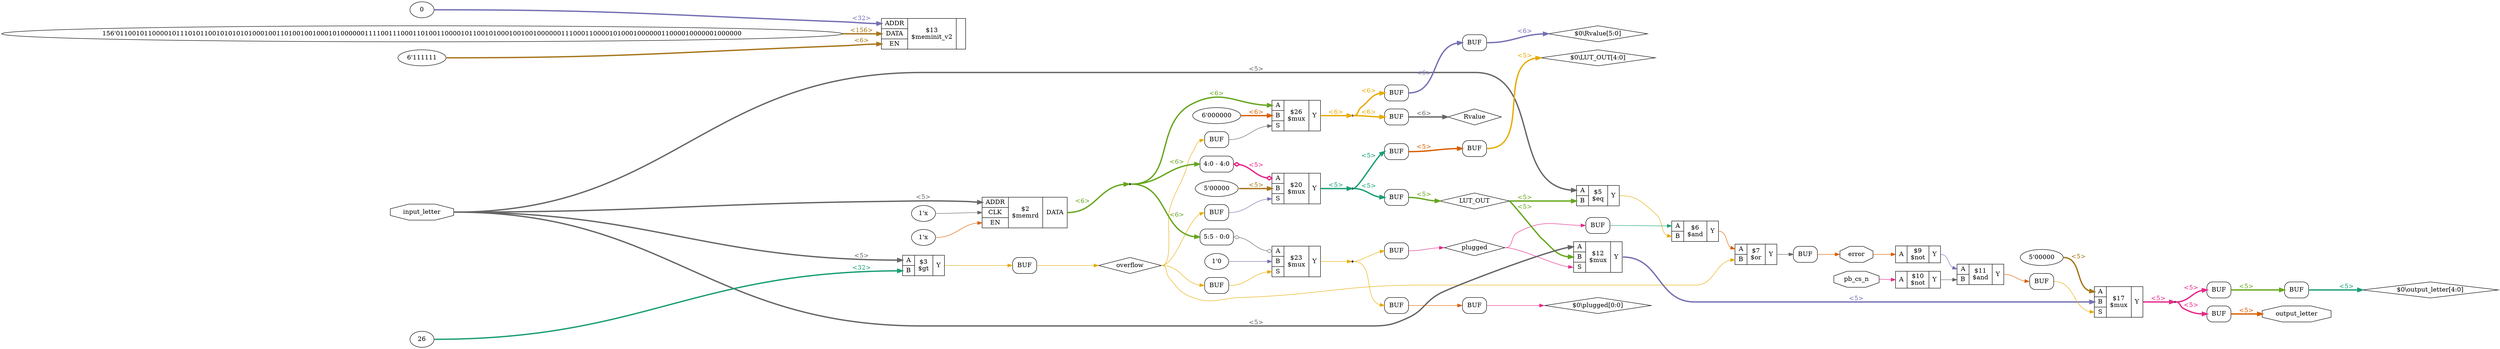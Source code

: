 digraph "plugboard" {
rankdir="LR";
remincross=true;
n27 [ shape=diamond, label="overflow", color="black", fontcolor="black" ];
n28 [ shape=diamond, label="Rvalue", color="black", fontcolor="black" ];
n29 [ shape=diamond, label="plugged", color="black", fontcolor="black" ];
n30 [ shape=diamond, label="LUT_OUT", color="black", fontcolor="black" ];
n31 [ shape=octagon, label="error", color="black", fontcolor="black" ];
n32 [ shape=octagon, label="output_letter", color="black", fontcolor="black" ];
n33 [ shape=octagon, label="pb_cs_n", color="black", fontcolor="black" ];
n34 [ shape=octagon, label="input_letter", color="black", fontcolor="black" ];
v0 [ label="1'0" ];
c39 [ shape=record, label="{{<p35> A|<p36> B|<p37> S}|$23\n$mux|{<p38> Y}}" ];
x1 [ shape=record, style=rounded, label="<s0> 5:5 - 0:0 " ];
x1:e -> c39:p35:w [arrowhead=odiamond, arrowtail=odiamond, dir=both, colorscheme="dark28", color="8", fontcolor="8", label=""];
v2 [ label="5'00000" ];
c40 [ shape=record, label="{{<p35> A|<p36> B|<p37> S}|$20\n$mux|{<p38> Y}}" ];
x3 [ shape=record, style=rounded, label="<s0> 4:0 - 4:0 " ];
x3:e -> c40:p35:w [arrowhead=odiamond, arrowtail=odiamond, dir=both, colorscheme="dark28", color="4", fontcolor="4", style="setlinewidth(3)", label="<5>"];
v4 [ label="5'00000" ];
c41 [ shape=record, label="{{<p35> A|<p36> B|<p37> S}|$17\n$mux|{<p38> Y}}" ];
v5 [ label="6'111111" ];
v6 [ label="156'011001011000010111010110010101010100010011010010010001010000001111001110001101001100001011001010001001001000000111000110000101000100000011000010000001000000" ];
v7 [ label="0" ];
c45 [ shape=record, label="{{<p42> ADDR|<p43> DATA|<p44> EN}|$13\n$meminit_v2|{}}" ];
c46 [ shape=record, label="{{<p35> A|<p36> B|<p37> S}|$12\n$mux|{<p38> Y}}" ];
c47 [ shape=record, label="{{<p35> A|<p36> B}|$11\n$and|{<p38> Y}}" ];
c48 [ shape=record, label="{{<p35> A}|$10\n$not|{<p38> Y}}" ];
c49 [ shape=record, label="{{<p35> A}|$9\n$not|{<p38> Y}}" ];
c50 [ shape=record, label="{{<p35> A|<p36> B}|$7\n$or|{<p38> Y}}" ];
c51 [ shape=record, label="{{<p35> A|<p36> B}|$6\n$and|{<p38> Y}}" ];
c52 [ shape=record, label="{{<p35> A|<p36> B}|$5\n$eq|{<p38> Y}}" ];
v8 [ label="6'000000" ];
c53 [ shape=record, label="{{<p35> A|<p36> B|<p37> S}|$26\n$mux|{<p38> Y}}" ];
v9 [ label="26" ];
c54 [ shape=record, label="{{<p35> A|<p36> B}|$3\n$gt|{<p38> Y}}" ];
v10 [ label="1'x" ];
v11 [ label="1'x" ];
c56 [ shape=record, label="{{<p42> ADDR|<p55> CLK|<p44> EN}|$2\n$memrd|{<p43> DATA}}" ];
x12 [shape=box, style=rounded, label="BUF"];
x13 [shape=box, style=rounded, label="BUF"];
x14 [shape=box, style=rounded, label="BUF"];
x15 [shape=box, style=rounded, label="BUF"];
x16 [shape=box, style=rounded, label="BUF"];
x17 [shape=box, style=rounded, label="BUF"];
x18 [shape=box, style=rounded, label="BUF"];
x19 [shape=box, style=rounded, label="BUF"];
x20 [shape=box, style=rounded, label="BUF"];
x21 [shape=box, style=rounded, label="BUF"];
x22 [shape=box, style=rounded, label="BUF"];
x23 [shape=box, style=rounded, label="BUF"];
x24 [shape=box, style=rounded, label="BUF"];
x25 [shape=box, style=rounded, label="BUF"];
x26 [shape=box, style=rounded, label="BUF"];
x27 [shape=box, style=rounded, label="BUF"];
x28 [shape=box, style=rounded, label="BUF"];
x29 [shape=box, style=rounded, label="BUF"];
x30 [shape=box, style=rounded, label="BUF"];
n1 [ shape=point ];
c53:p38:e -> n1:w [colorscheme="dark28", color="6", fontcolor="6", style="setlinewidth(3)", label="<6>"];
n1:e -> x25:w:w [colorscheme="dark28", color="6", fontcolor="6", style="setlinewidth(3)", label="<6>"];
n1:e -> x29:w:w [colorscheme="dark28", color="6", fontcolor="6", style="setlinewidth(3)", label="<6>"];
x19:e:e -> x14:w:w [colorscheme="dark28", color="5", fontcolor="5", style="setlinewidth(3)", label="<5>"];
c47:p38:e -> x18:w:w [colorscheme="dark28", color="2", fontcolor="2", label=""];
c48:p38:e -> c47:p36:w [colorscheme="dark28", color="8", fontcolor="8", label=""];
c49:p38:e -> c47:p35:w [colorscheme="dark28", color="3", fontcolor="3", label=""];
n14 [ shape=diamond, label="$0\\output_letter[4:0]" ];
x14:e:e -> n14:w [colorscheme="dark28", color="1", fontcolor="1", style="setlinewidth(3)", label="<5>"];
c50:p38:e -> x13:w:w [colorscheme="dark28", color="8", fontcolor="8", label=""];
c51:p38:e -> c50:p35:w [colorscheme="dark28", color="2", fontcolor="2", label=""];
c52:p38:e -> c51:p36:w [colorscheme="dark28", color="6", fontcolor="6", label=""];
x30:e:e -> c51:p35:w [colorscheme="dark28", color="1", fontcolor="1", label=""];
c54:p38:e -> x12:w:w [colorscheme="dark28", color="6", fontcolor="6", label=""];
x24:e:e -> c53:p37:w [colorscheme="dark28", color="8", fontcolor="8", label=""];
n20 [ shape=point ];
c56:p43:e -> n20:w [colorscheme="dark28", color="5", fontcolor="5", style="setlinewidth(3)", label="<6>"];
n20:e -> c53:p35:w [colorscheme="dark28", color="5", fontcolor="5", style="setlinewidth(3)", label="<6>"];
n20:e -> x1:s0:w [colorscheme="dark28", color="5", fontcolor="5", style="setlinewidth(3)", label="<6>"];
n20:e -> x3:s0:w [colorscheme="dark28", color="5", fontcolor="5", style="setlinewidth(3)", label="<6>"];
x25:e:e -> x15:w:w [colorscheme="dark28", color="3", fontcolor="3", style="setlinewidth(3)", label="<6>"];
x23:e:e -> x16:w:w [colorscheme="dark28", color="2", fontcolor="2", label=""];
x21:e:e -> x17:w:w [colorscheme="dark28", color="2", fontcolor="2", style="setlinewidth(3)", label="<5>"];
n24 [ shape=diamond, label="$0\\Rvalue[5:0]" ];
x15:e:e -> n24:w [colorscheme="dark28", color="3", fontcolor="3", style="setlinewidth(3)", label="<6>"];
n25 [ shape=diamond, label="$0\\plugged[0:0]" ];
x16:e:e -> n25:w [colorscheme="dark28", color="4", fontcolor="4", label=""];
n26 [ shape=diamond, label="$0\\LUT_OUT[4:0]" ];
x17:e:e -> n26:w [colorscheme="dark28", color="6", fontcolor="6", style="setlinewidth(3)", label="<5>"];
x12:e:e -> n27:w [colorscheme="dark28", color="6", fontcolor="6", label=""];
n27:e -> c50:p36:w [colorscheme="dark28", color="6", fontcolor="6", label=""];
n27:e -> x20:w:w [colorscheme="dark28", color="6", fontcolor="6", label=""];
n27:e -> x22:w:w [colorscheme="dark28", color="6", fontcolor="6", label=""];
n27:e -> x24:w:w [colorscheme="dark28", color="6", fontcolor="6", label=""];
x29:e:e -> n28:w [colorscheme="dark28", color="8", fontcolor="8", style="setlinewidth(3)", label="<6>"];
x28:e:e -> n29:w [colorscheme="dark28", color="4", fontcolor="4", label=""];
n29:e -> c46:p37:w [colorscheme="dark28", color="4", fontcolor="4", label=""];
n29:e -> x30:w:w [colorscheme="dark28", color="4", fontcolor="4", label=""];
n3 [ shape=point ];
c39:p38:e -> n3:w [colorscheme="dark28", color="6", fontcolor="6", label=""];
n3:e -> x23:w:w [colorscheme="dark28", color="6", fontcolor="6", label=""];
n3:e -> x28:w:w [colorscheme="dark28", color="6", fontcolor="6", label=""];
x27:e:e -> n30:w [colorscheme="dark28", color="5", fontcolor="5", style="setlinewidth(3)", label="<5>"];
n30:e -> c46:p36:w [colorscheme="dark28", color="5", fontcolor="5", style="setlinewidth(3)", label="<5>"];
n30:e -> c52:p36:w [colorscheme="dark28", color="5", fontcolor="5", style="setlinewidth(3)", label="<5>"];
x13:e:e -> n31:w [colorscheme="dark28", color="2", fontcolor="2", label=""];
n31:e -> c49:p35:w [colorscheme="dark28", color="2", fontcolor="2", label=""];
x26:e:e -> n32:w [colorscheme="dark28", color="2", fontcolor="2", style="setlinewidth(3)", label="<5>"];
n33:e -> c48:p35:w [colorscheme="dark28", color="4", fontcolor="4", label=""];
n34:e -> c46:p35:w [colorscheme="dark28", color="8", fontcolor="8", style="setlinewidth(3)", label="<5>"];
n34:e -> c52:p35:w [colorscheme="dark28", color="8", fontcolor="8", style="setlinewidth(3)", label="<5>"];
n34:e -> c54:p35:w [colorscheme="dark28", color="8", fontcolor="8", style="setlinewidth(3)", label="<5>"];
n34:e -> c56:p42:w [colorscheme="dark28", color="8", fontcolor="8", style="setlinewidth(3)", label="<5>"];
x22:e:e -> c39:p37:w [colorscheme="dark28", color="6", fontcolor="6", label=""];
n5 [ shape=point ];
c40:p38:e -> n5:w [colorscheme="dark28", color="1", fontcolor="1", style="setlinewidth(3)", label="<5>"];
n5:e -> x21:w:w [colorscheme="dark28", color="1", fontcolor="1", style="setlinewidth(3)", label="<5>"];
n5:e -> x27:w:w [colorscheme="dark28", color="1", fontcolor="1", style="setlinewidth(3)", label="<5>"];
x20:e:e -> c40:p37:w [colorscheme="dark28", color="3", fontcolor="3", label=""];
n7 [ shape=point ];
c41:p38:e -> n7:w [colorscheme="dark28", color="4", fontcolor="4", style="setlinewidth(3)", label="<5>"];
n7:e -> x19:w:w [colorscheme="dark28", color="4", fontcolor="4", style="setlinewidth(3)", label="<5>"];
n7:e -> x26:w:w [colorscheme="dark28", color="4", fontcolor="4", style="setlinewidth(3)", label="<5>"];
x18:e:e -> c41:p37:w [colorscheme="dark28", color="6", fontcolor="6", label=""];
c46:p38:e -> c41:p36:w [colorscheme="dark28", color="3", fontcolor="3", style="setlinewidth(3)", label="<5>"];
v0:e -> c39:p36:w [colorscheme="dark28", color="3", fontcolor="3", label=""];
v10:e -> c56:p44:w [colorscheme="dark28", color="2", fontcolor="2", label=""];
v11:e -> c56:p55:w [colorscheme="dark28", color="8", fontcolor="8", label=""];
v2:e -> c40:p36:w [colorscheme="dark28", color="7", fontcolor="7", style="setlinewidth(3)", label="<5>"];
v4:e -> c41:p35:w [colorscheme="dark28", color="7", fontcolor="7", style="setlinewidth(3)", label="<5>"];
v5:e -> c45:p44:w [colorscheme="dark28", color="7", fontcolor="7", style="setlinewidth(3)", label="<6>"];
v6:e -> c45:p43:w [colorscheme="dark28", color="7", fontcolor="7", style="setlinewidth(3)", label="<156>"];
v7:e -> c45:p42:w [colorscheme="dark28", color="3", fontcolor="3", style="setlinewidth(3)", label="<32>"];
v8:e -> c53:p36:w [colorscheme="dark28", color="2", fontcolor="2", style="setlinewidth(3)", label="<6>"];
v9:e -> c54:p36:w [colorscheme="dark28", color="1", fontcolor="1", style="setlinewidth(3)", label="<32>"];
}
